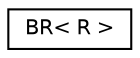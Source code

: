 digraph "Graphical Class Hierarchy"
{
  edge [fontname="Helvetica",fontsize="10",labelfontname="Helvetica",labelfontsize="10"];
  node [fontname="Helvetica",fontsize="10",shape=record];
  rankdir="LR";
  Node1 [label="BR\< R \>",height=0.2,width=0.4,color="black", fillcolor="white", style="filled",URL="$structBR.html",tooltip="The struct which represents a box in R^d with d>0, with inclusion order. "];
}
